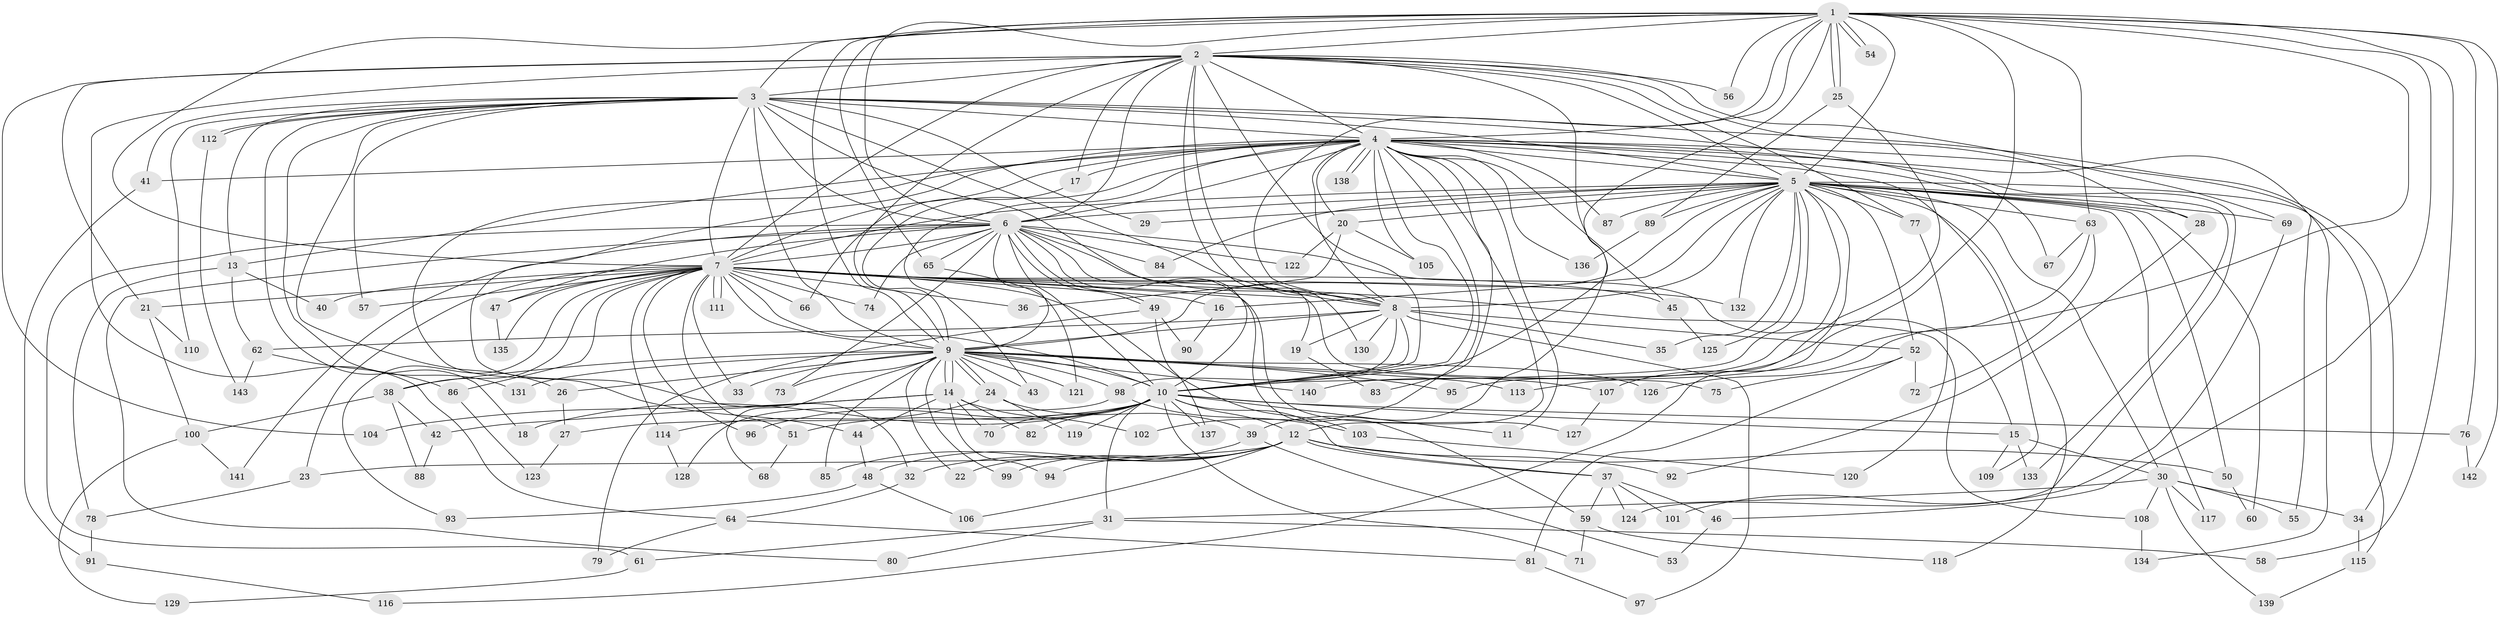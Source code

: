 // Generated by graph-tools (version 1.1) at 2025/49/03/09/25 03:49:40]
// undirected, 143 vertices, 311 edges
graph export_dot {
graph [start="1"]
  node [color=gray90,style=filled];
  1;
  2;
  3;
  4;
  5;
  6;
  7;
  8;
  9;
  10;
  11;
  12;
  13;
  14;
  15;
  16;
  17;
  18;
  19;
  20;
  21;
  22;
  23;
  24;
  25;
  26;
  27;
  28;
  29;
  30;
  31;
  32;
  33;
  34;
  35;
  36;
  37;
  38;
  39;
  40;
  41;
  42;
  43;
  44;
  45;
  46;
  47;
  48;
  49;
  50;
  51;
  52;
  53;
  54;
  55;
  56;
  57;
  58;
  59;
  60;
  61;
  62;
  63;
  64;
  65;
  66;
  67;
  68;
  69;
  70;
  71;
  72;
  73;
  74;
  75;
  76;
  77;
  78;
  79;
  80;
  81;
  82;
  83;
  84;
  85;
  86;
  87;
  88;
  89;
  90;
  91;
  92;
  93;
  94;
  95;
  96;
  97;
  98;
  99;
  100;
  101;
  102;
  103;
  104;
  105;
  106;
  107;
  108;
  109;
  110;
  111;
  112;
  113;
  114;
  115;
  116;
  117;
  118;
  119;
  120;
  121;
  122;
  123;
  124;
  125;
  126;
  127;
  128;
  129;
  130;
  131;
  132;
  133;
  134;
  135;
  136;
  137;
  138;
  139;
  140;
  141;
  142;
  143;
  1 -- 2;
  1 -- 3;
  1 -- 4;
  1 -- 5;
  1 -- 6;
  1 -- 7;
  1 -- 8;
  1 -- 9;
  1 -- 10;
  1 -- 25;
  1 -- 25;
  1 -- 46;
  1 -- 54;
  1 -- 54;
  1 -- 56;
  1 -- 58;
  1 -- 63;
  1 -- 65;
  1 -- 76;
  1 -- 113;
  1 -- 126;
  1 -- 142;
  2 -- 3;
  2 -- 4;
  2 -- 5;
  2 -- 6;
  2 -- 7;
  2 -- 8;
  2 -- 9;
  2 -- 10;
  2 -- 17;
  2 -- 21;
  2 -- 28;
  2 -- 39;
  2 -- 56;
  2 -- 64;
  2 -- 69;
  2 -- 77;
  2 -- 104;
  2 -- 130;
  3 -- 4;
  3 -- 5;
  3 -- 6;
  3 -- 7;
  3 -- 8;
  3 -- 9;
  3 -- 10;
  3 -- 13;
  3 -- 18;
  3 -- 26;
  3 -- 29;
  3 -- 34;
  3 -- 41;
  3 -- 57;
  3 -- 67;
  3 -- 110;
  3 -- 112;
  3 -- 112;
  3 -- 131;
  4 -- 5;
  4 -- 6;
  4 -- 7;
  4 -- 8;
  4 -- 9;
  4 -- 10;
  4 -- 11;
  4 -- 12;
  4 -- 13;
  4 -- 17;
  4 -- 20;
  4 -- 32;
  4 -- 41;
  4 -- 43;
  4 -- 44;
  4 -- 45;
  4 -- 55;
  4 -- 83;
  4 -- 87;
  4 -- 102;
  4 -- 105;
  4 -- 109;
  4 -- 124;
  4 -- 133;
  4 -- 134;
  4 -- 136;
  4 -- 138;
  4 -- 138;
  5 -- 6;
  5 -- 7;
  5 -- 8;
  5 -- 9;
  5 -- 10;
  5 -- 16;
  5 -- 20;
  5 -- 28;
  5 -- 29;
  5 -- 30;
  5 -- 35;
  5 -- 50;
  5 -- 52;
  5 -- 60;
  5 -- 63;
  5 -- 69;
  5 -- 77;
  5 -- 84;
  5 -- 87;
  5 -- 89;
  5 -- 115;
  5 -- 116;
  5 -- 117;
  5 -- 118;
  5 -- 125;
  5 -- 132;
  5 -- 140;
  6 -- 7;
  6 -- 8;
  6 -- 9;
  6 -- 10;
  6 -- 15;
  6 -- 19;
  6 -- 47;
  6 -- 49;
  6 -- 49;
  6 -- 59;
  6 -- 61;
  6 -- 65;
  6 -- 73;
  6 -- 74;
  6 -- 80;
  6 -- 84;
  6 -- 122;
  6 -- 141;
  7 -- 8;
  7 -- 9;
  7 -- 10;
  7 -- 16;
  7 -- 21;
  7 -- 23;
  7 -- 33;
  7 -- 36;
  7 -- 38;
  7 -- 40;
  7 -- 45;
  7 -- 47;
  7 -- 51;
  7 -- 57;
  7 -- 66;
  7 -- 74;
  7 -- 75;
  7 -- 86;
  7 -- 93;
  7 -- 96;
  7 -- 103;
  7 -- 108;
  7 -- 111;
  7 -- 111;
  7 -- 114;
  7 -- 127;
  7 -- 132;
  7 -- 135;
  8 -- 9;
  8 -- 10;
  8 -- 19;
  8 -- 35;
  8 -- 52;
  8 -- 62;
  8 -- 97;
  8 -- 98;
  8 -- 130;
  9 -- 10;
  9 -- 14;
  9 -- 14;
  9 -- 22;
  9 -- 24;
  9 -- 24;
  9 -- 26;
  9 -- 33;
  9 -- 38;
  9 -- 43;
  9 -- 68;
  9 -- 73;
  9 -- 85;
  9 -- 95;
  9 -- 98;
  9 -- 99;
  9 -- 107;
  9 -- 113;
  9 -- 121;
  9 -- 126;
  9 -- 131;
  9 -- 140;
  10 -- 11;
  10 -- 12;
  10 -- 15;
  10 -- 18;
  10 -- 27;
  10 -- 31;
  10 -- 37;
  10 -- 51;
  10 -- 70;
  10 -- 71;
  10 -- 76;
  10 -- 82;
  10 -- 96;
  10 -- 119;
  10 -- 137;
  12 -- 22;
  12 -- 23;
  12 -- 32;
  12 -- 37;
  12 -- 48;
  12 -- 50;
  12 -- 92;
  12 -- 94;
  12 -- 99;
  12 -- 106;
  13 -- 40;
  13 -- 62;
  13 -- 78;
  14 -- 42;
  14 -- 44;
  14 -- 70;
  14 -- 82;
  14 -- 94;
  14 -- 102;
  14 -- 104;
  15 -- 30;
  15 -- 109;
  15 -- 133;
  16 -- 90;
  17 -- 66;
  19 -- 83;
  20 -- 36;
  20 -- 105;
  20 -- 122;
  21 -- 100;
  21 -- 110;
  23 -- 78;
  24 -- 39;
  24 -- 114;
  24 -- 119;
  25 -- 89;
  25 -- 95;
  26 -- 27;
  27 -- 123;
  28 -- 92;
  30 -- 31;
  30 -- 34;
  30 -- 55;
  30 -- 108;
  30 -- 117;
  30 -- 139;
  31 -- 58;
  31 -- 61;
  31 -- 80;
  32 -- 64;
  34 -- 115;
  37 -- 46;
  37 -- 59;
  37 -- 101;
  37 -- 124;
  38 -- 42;
  38 -- 88;
  38 -- 100;
  39 -- 53;
  39 -- 85;
  41 -- 91;
  42 -- 88;
  44 -- 48;
  45 -- 125;
  46 -- 53;
  47 -- 135;
  48 -- 93;
  48 -- 106;
  49 -- 79;
  49 -- 90;
  49 -- 137;
  50 -- 60;
  51 -- 68;
  52 -- 72;
  52 -- 75;
  52 -- 81;
  59 -- 71;
  59 -- 118;
  61 -- 129;
  62 -- 86;
  62 -- 143;
  63 -- 67;
  63 -- 72;
  63 -- 107;
  64 -- 79;
  64 -- 81;
  65 -- 121;
  69 -- 101;
  76 -- 142;
  77 -- 120;
  78 -- 91;
  81 -- 97;
  86 -- 123;
  89 -- 136;
  91 -- 116;
  98 -- 103;
  98 -- 128;
  100 -- 129;
  100 -- 141;
  103 -- 120;
  107 -- 127;
  108 -- 134;
  112 -- 143;
  114 -- 128;
  115 -- 139;
}
